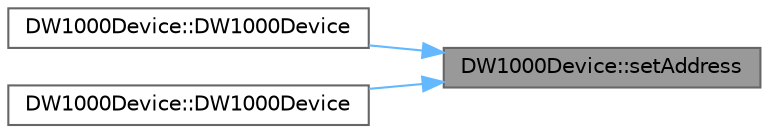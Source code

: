 digraph "DW1000Device::setAddress"
{
 // LATEX_PDF_SIZE
  bgcolor="transparent";
  edge [fontname=Helvetica,fontsize=10,labelfontname=Helvetica,labelfontsize=10];
  node [fontname=Helvetica,fontsize=10,shape=box,height=0.2,width=0.4];
  rankdir="RL";
  Node1 [id="Node000001",label="DW1000Device::setAddress",height=0.2,width=0.4,color="gray40", fillcolor="grey60", style="filled", fontcolor="black",tooltip=" "];
  Node1 -> Node2 [id="edge1_Node000001_Node000002",dir="back",color="steelblue1",style="solid",tooltip=" "];
  Node2 [id="Node000002",label="DW1000Device::DW1000Device",height=0.2,width=0.4,color="grey40", fillcolor="white", style="filled",URL="$class_d_w1000_device.html#a224123ad97f1baa7c38302b25aa3506d",tooltip=" "];
  Node1 -> Node3 [id="edge2_Node000001_Node000003",dir="back",color="steelblue1",style="solid",tooltip=" "];
  Node3 [id="Node000003",label="DW1000Device::DW1000Device",height=0.2,width=0.4,color="grey40", fillcolor="white", style="filled",URL="$class_d_w1000_device.html#a96b99626cad1d86fbd169159461034f8",tooltip=" "];
}
